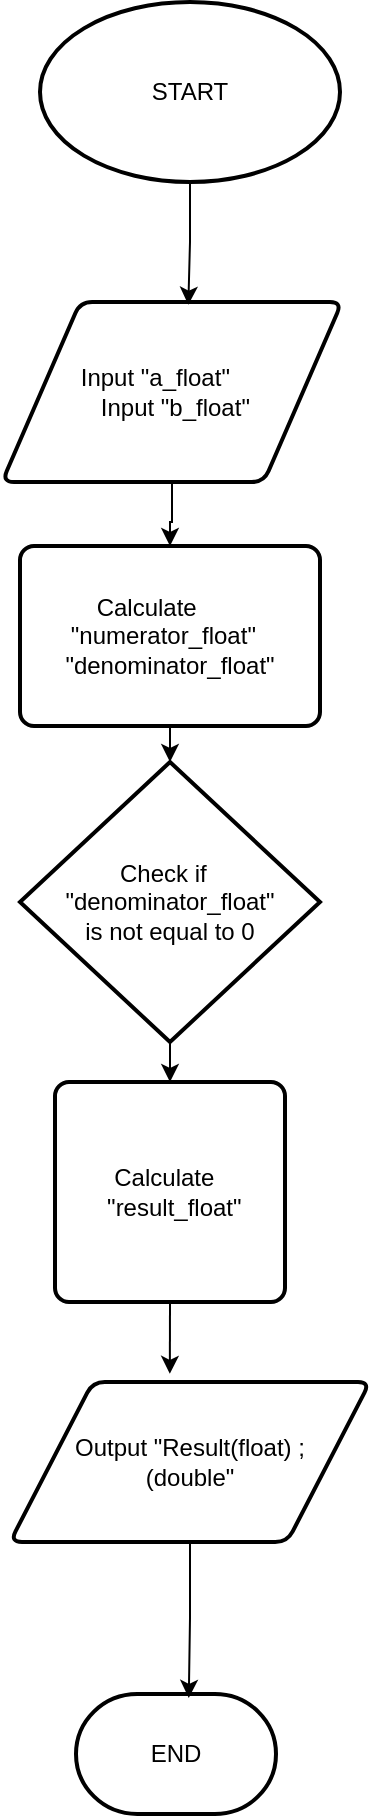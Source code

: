 <mxfile version="22.1.0" type="device">
  <diagram id="C5RBs43oDa-KdzZeNtuy" name="Page-1">
    <mxGraphModel dx="1878" dy="2206" grid="1" gridSize="10" guides="1" tooltips="1" connect="1" arrows="1" fold="1" page="1" pageScale="1" pageWidth="827" pageHeight="1169" math="0" shadow="0">
      <root>
        <mxCell id="WIyWlLk6GJQsqaUBKTNV-0" />
        <mxCell id="WIyWlLk6GJQsqaUBKTNV-1" parent="WIyWlLk6GJQsqaUBKTNV-0" />
        <mxCell id="rnwdawitM6W5QzsJMM2y-0" value="START" style="strokeWidth=2;html=1;shape=mxgraph.flowchart.start_1;whiteSpace=wrap;" vertex="1" parent="WIyWlLk6GJQsqaUBKTNV-1">
          <mxGeometry x="330" y="-70" width="150" height="90" as="geometry" />
        </mxCell>
        <mxCell id="rnwdawitM6W5QzsJMM2y-1" value="END" style="strokeWidth=2;html=1;shape=mxgraph.flowchart.terminator;whiteSpace=wrap;" vertex="1" parent="WIyWlLk6GJQsqaUBKTNV-1">
          <mxGeometry x="348" y="776" width="100" height="60" as="geometry" />
        </mxCell>
        <mxCell id="rnwdawitM6W5QzsJMM2y-14" value="" style="edgeStyle=orthogonalEdgeStyle;rounded=0;orthogonalLoop=1;jettySize=auto;html=1;" edge="1" parent="WIyWlLk6GJQsqaUBKTNV-1" source="rnwdawitM6W5QzsJMM2y-2" target="rnwdawitM6W5QzsJMM2y-11">
          <mxGeometry relative="1" as="geometry" />
        </mxCell>
        <mxCell id="rnwdawitM6W5QzsJMM2y-2" value="&lt;div&gt;Input &quot;a_float&quot;&amp;nbsp; &amp;nbsp; &amp;nbsp;&lt;/div&gt;&lt;div&gt;&amp;nbsp;Input &quot;b_float&quot;&lt;/div&gt;" style="shape=parallelogram;html=1;strokeWidth=2;perimeter=parallelogramPerimeter;whiteSpace=wrap;rounded=1;arcSize=12;size=0.23;" vertex="1" parent="WIyWlLk6GJQsqaUBKTNV-1">
          <mxGeometry x="311" y="80" width="170" height="90" as="geometry" />
        </mxCell>
        <mxCell id="rnwdawitM6W5QzsJMM2y-3" value="Output &quot;Result(float) ; &lt;br&gt;(double&quot;" style="shape=parallelogram;html=1;strokeWidth=2;perimeter=parallelogramPerimeter;whiteSpace=wrap;rounded=1;arcSize=12;size=0.23;" vertex="1" parent="WIyWlLk6GJQsqaUBKTNV-1">
          <mxGeometry x="315" y="620" width="180" height="80" as="geometry" />
        </mxCell>
        <mxCell id="rnwdawitM6W5QzsJMM2y-5" style="edgeStyle=orthogonalEdgeStyle;rounded=0;orthogonalLoop=1;jettySize=auto;html=1;exitX=0.5;exitY=1;exitDx=0;exitDy=0;entryX=0.564;entryY=0.033;entryDx=0;entryDy=0;entryPerimeter=0;" edge="1" parent="WIyWlLk6GJQsqaUBKTNV-1" source="rnwdawitM6W5QzsJMM2y-3" target="rnwdawitM6W5QzsJMM2y-1">
          <mxGeometry relative="1" as="geometry" />
        </mxCell>
        <mxCell id="rnwdawitM6W5QzsJMM2y-11" value="Calculate&amp;nbsp; &amp;nbsp; &amp;nbsp; &amp;nbsp;&lt;br style=&quot;border-color: var(--border-color);&quot;&gt;&amp;nbsp;&quot;numerator_float&quot;&amp;nbsp; &amp;nbsp;&lt;br style=&quot;border-color: var(--border-color);&quot;&gt;&quot;denominator_float&quot;" style="rounded=1;whiteSpace=wrap;html=1;absoluteArcSize=1;arcSize=14;strokeWidth=2;" vertex="1" parent="WIyWlLk6GJQsqaUBKTNV-1">
          <mxGeometry x="320" y="202" width="150" height="90" as="geometry" />
        </mxCell>
        <mxCell id="rnwdawitM6W5QzsJMM2y-12" style="edgeStyle=orthogonalEdgeStyle;rounded=0;orthogonalLoop=1;jettySize=auto;html=1;entryX=0.548;entryY=0.015;entryDx=0;entryDy=0;entryPerimeter=0;" edge="1" parent="WIyWlLk6GJQsqaUBKTNV-1" source="rnwdawitM6W5QzsJMM2y-0" target="rnwdawitM6W5QzsJMM2y-2">
          <mxGeometry relative="1" as="geometry" />
        </mxCell>
        <mxCell id="rnwdawitM6W5QzsJMM2y-18" style="edgeStyle=orthogonalEdgeStyle;rounded=0;orthogonalLoop=1;jettySize=auto;html=1;exitX=0.5;exitY=1;exitDx=0;exitDy=0;exitPerimeter=0;entryX=0.5;entryY=0;entryDx=0;entryDy=0;" edge="1" parent="WIyWlLk6GJQsqaUBKTNV-1" source="rnwdawitM6W5QzsJMM2y-15" target="rnwdawitM6W5QzsJMM2y-17">
          <mxGeometry relative="1" as="geometry" />
        </mxCell>
        <mxCell id="rnwdawitM6W5QzsJMM2y-15" value="&lt;div&gt;Check if&amp;nbsp;&amp;nbsp;&lt;/div&gt;&lt;div&gt;&amp;nbsp;&quot;denominator_float&quot;&amp;nbsp;&lt;/div&gt;&lt;div&gt;&amp;nbsp;is not equal to 0&amp;nbsp;&lt;/div&gt;" style="strokeWidth=2;html=1;shape=mxgraph.flowchart.decision;whiteSpace=wrap;" vertex="1" parent="WIyWlLk6GJQsqaUBKTNV-1">
          <mxGeometry x="320" y="310" width="150" height="140" as="geometry" />
        </mxCell>
        <mxCell id="rnwdawitM6W5QzsJMM2y-16" style="edgeStyle=orthogonalEdgeStyle;rounded=0;orthogonalLoop=1;jettySize=auto;html=1;exitX=0.5;exitY=1;exitDx=0;exitDy=0;entryX=0.5;entryY=0;entryDx=0;entryDy=0;entryPerimeter=0;" edge="1" parent="WIyWlLk6GJQsqaUBKTNV-1" source="rnwdawitM6W5QzsJMM2y-11" target="rnwdawitM6W5QzsJMM2y-15">
          <mxGeometry relative="1" as="geometry" />
        </mxCell>
        <mxCell id="rnwdawitM6W5QzsJMM2y-17" value="Calculate&amp;nbsp;&amp;nbsp;&lt;br&gt;&amp;nbsp;&quot;result_float&quot;" style="rounded=1;whiteSpace=wrap;html=1;absoluteArcSize=1;arcSize=14;strokeWidth=2;" vertex="1" parent="WIyWlLk6GJQsqaUBKTNV-1">
          <mxGeometry x="337.5" y="470" width="115" height="110" as="geometry" />
        </mxCell>
        <mxCell id="rnwdawitM6W5QzsJMM2y-20" style="edgeStyle=orthogonalEdgeStyle;rounded=0;orthogonalLoop=1;jettySize=auto;html=1;exitX=0.5;exitY=1;exitDx=0;exitDy=0;entryX=0.444;entryY=-0.051;entryDx=0;entryDy=0;entryPerimeter=0;" edge="1" parent="WIyWlLk6GJQsqaUBKTNV-1" source="rnwdawitM6W5QzsJMM2y-17" target="rnwdawitM6W5QzsJMM2y-3">
          <mxGeometry relative="1" as="geometry" />
        </mxCell>
      </root>
    </mxGraphModel>
  </diagram>
</mxfile>
